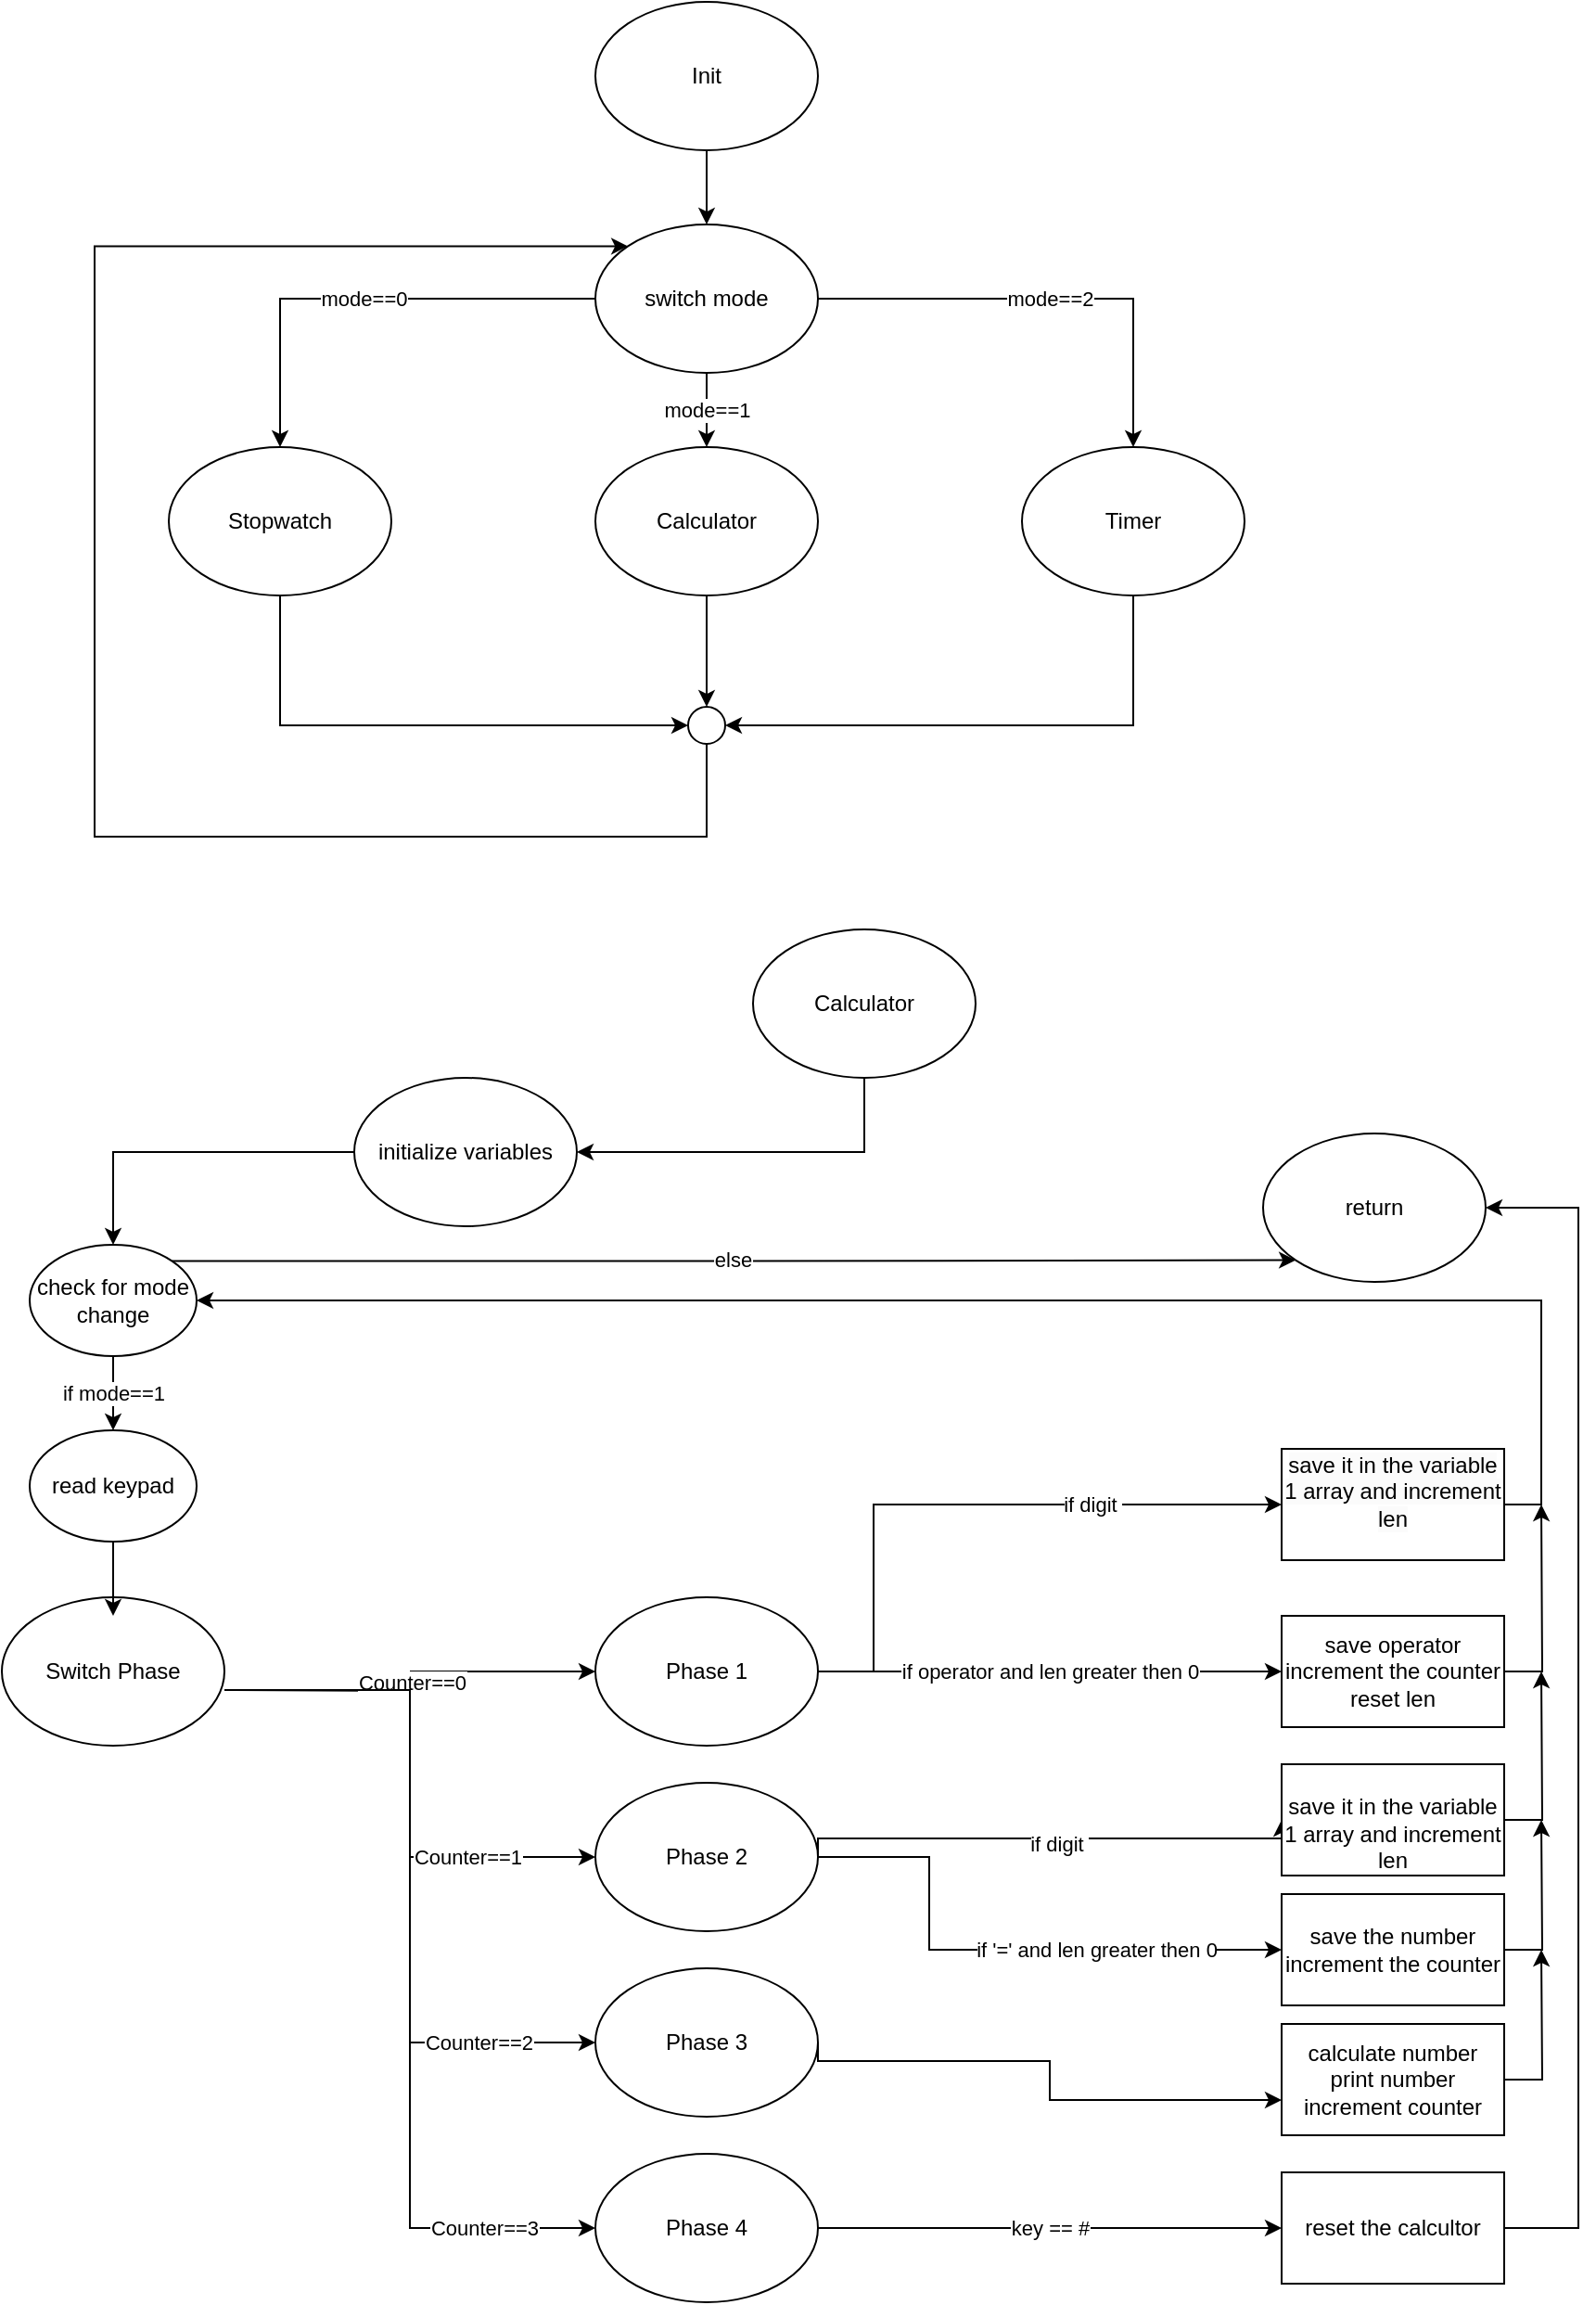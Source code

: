 <mxfile version="20.7.4" type="github"><diagram id="77W4f3BD5xBHwO88Eti_" name="Page-1"><mxGraphModel dx="651" dy="704" grid="1" gridSize="10" guides="1" tooltips="1" connect="1" arrows="1" fold="1" page="1" pageScale="1" pageWidth="850" pageHeight="1100" math="0" shadow="0"><root><mxCell id="0"/><mxCell id="1" parent="0"/><mxCell id="eg7OGDqjugm1QDnJoyaa-2" style="edgeStyle=orthogonalEdgeStyle;rounded=0;orthogonalLoop=1;jettySize=auto;html=1;" edge="1" parent="1" source="eg7OGDqjugm1QDnJoyaa-1" target="eg7OGDqjugm1QDnJoyaa-3"><mxGeometry relative="1" as="geometry"><mxPoint x="400" y="170" as="targetPoint"/></mxGeometry></mxCell><mxCell id="eg7OGDqjugm1QDnJoyaa-1" value="Init" style="ellipse;whiteSpace=wrap;html=1;" vertex="1" parent="1"><mxGeometry x="340" y="10" width="120" height="80" as="geometry"/></mxCell><mxCell id="eg7OGDqjugm1QDnJoyaa-4" value="mode==0" style="edgeStyle=orthogonalEdgeStyle;rounded=0;orthogonalLoop=1;jettySize=auto;html=1;entryX=0.5;entryY=0;entryDx=0;entryDy=0;" edge="1" parent="1" source="eg7OGDqjugm1QDnJoyaa-3" target="eg7OGDqjugm1QDnJoyaa-5"><mxGeometry relative="1" as="geometry"><mxPoint x="160" y="240" as="targetPoint"/></mxGeometry></mxCell><mxCell id="eg7OGDqjugm1QDnJoyaa-8" value="mode==1" style="edgeStyle=orthogonalEdgeStyle;rounded=0;orthogonalLoop=1;jettySize=auto;html=1;entryX=0.5;entryY=0;entryDx=0;entryDy=0;" edge="1" parent="1" source="eg7OGDqjugm1QDnJoyaa-3" target="eg7OGDqjugm1QDnJoyaa-6"><mxGeometry relative="1" as="geometry"/></mxCell><mxCell id="eg7OGDqjugm1QDnJoyaa-9" value="mode==2" style="edgeStyle=orthogonalEdgeStyle;rounded=0;orthogonalLoop=1;jettySize=auto;html=1;exitX=1;exitY=0.5;exitDx=0;exitDy=0;entryX=0.5;entryY=0;entryDx=0;entryDy=0;" edge="1" parent="1" source="eg7OGDqjugm1QDnJoyaa-3" target="eg7OGDqjugm1QDnJoyaa-7"><mxGeometry relative="1" as="geometry"/></mxCell><mxCell id="eg7OGDqjugm1QDnJoyaa-3" value="switch mode" style="ellipse;whiteSpace=wrap;html=1;" vertex="1" parent="1"><mxGeometry x="340" y="130" width="120" height="80" as="geometry"/></mxCell><mxCell id="eg7OGDqjugm1QDnJoyaa-10" style="edgeStyle=orthogonalEdgeStyle;rounded=0;orthogonalLoop=1;jettySize=auto;html=1;entryX=0;entryY=0.5;entryDx=0;entryDy=0;" edge="1" parent="1" source="eg7OGDqjugm1QDnJoyaa-5" target="eg7OGDqjugm1QDnJoyaa-13"><mxGeometry relative="1" as="geometry"><mxPoint x="170" y="400" as="targetPoint"/><Array as="points"><mxPoint x="170" y="400"/></Array></mxGeometry></mxCell><mxCell id="eg7OGDqjugm1QDnJoyaa-5" value="Stopwatch" style="ellipse;whiteSpace=wrap;html=1;" vertex="1" parent="1"><mxGeometry x="110" y="250" width="120" height="80" as="geometry"/></mxCell><mxCell id="eg7OGDqjugm1QDnJoyaa-11" style="edgeStyle=orthogonalEdgeStyle;rounded=0;orthogonalLoop=1;jettySize=auto;html=1;" edge="1" parent="1" source="eg7OGDqjugm1QDnJoyaa-6" target="eg7OGDqjugm1QDnJoyaa-13"><mxGeometry relative="1" as="geometry"><mxPoint x="400" y="370" as="targetPoint"/></mxGeometry></mxCell><mxCell id="eg7OGDqjugm1QDnJoyaa-6" value="Calculator" style="ellipse;whiteSpace=wrap;html=1;" vertex="1" parent="1"><mxGeometry x="340" y="250" width="120" height="80" as="geometry"/></mxCell><mxCell id="eg7OGDqjugm1QDnJoyaa-16" style="edgeStyle=orthogonalEdgeStyle;rounded=0;orthogonalLoop=1;jettySize=auto;html=1;exitX=0.5;exitY=1;exitDx=0;exitDy=0;entryX=1;entryY=0.5;entryDx=0;entryDy=0;" edge="1" parent="1" source="eg7OGDqjugm1QDnJoyaa-7" target="eg7OGDqjugm1QDnJoyaa-13"><mxGeometry relative="1" as="geometry"/></mxCell><mxCell id="eg7OGDqjugm1QDnJoyaa-7" value="Timer" style="ellipse;whiteSpace=wrap;html=1;" vertex="1" parent="1"><mxGeometry x="570" y="250" width="120" height="80" as="geometry"/></mxCell><mxCell id="eg7OGDqjugm1QDnJoyaa-15" style="edgeStyle=orthogonalEdgeStyle;rounded=0;orthogonalLoop=1;jettySize=auto;html=1;entryX=0;entryY=0;entryDx=0;entryDy=0;" edge="1" parent="1" source="eg7OGDqjugm1QDnJoyaa-13" target="eg7OGDqjugm1QDnJoyaa-3"><mxGeometry relative="1" as="geometry"><mxPoint x="70" y="40" as="targetPoint"/><Array as="points"><mxPoint x="400" y="460"/><mxPoint x="70" y="460"/><mxPoint x="70" y="142"/></Array></mxGeometry></mxCell><mxCell id="eg7OGDqjugm1QDnJoyaa-13" value="" style="ellipse;whiteSpace=wrap;html=1;" vertex="1" parent="1"><mxGeometry x="390" y="390" width="20" height="20" as="geometry"/></mxCell><mxCell id="eg7OGDqjugm1QDnJoyaa-19" style="edgeStyle=orthogonalEdgeStyle;rounded=0;orthogonalLoop=1;jettySize=auto;html=1;exitX=0.5;exitY=1;exitDx=0;exitDy=0;entryX=1;entryY=0.5;entryDx=0;entryDy=0;" edge="1" parent="1" source="eg7OGDqjugm1QDnJoyaa-17" target="eg7OGDqjugm1QDnJoyaa-20"><mxGeometry relative="1" as="geometry"><mxPoint x="170" y="770" as="targetPoint"/><Array as="points"/></mxGeometry></mxCell><mxCell id="eg7OGDqjugm1QDnJoyaa-17" value="Calculator" style="ellipse;whiteSpace=wrap;html=1;" vertex="1" parent="1"><mxGeometry x="425" y="510" width="120" height="80" as="geometry"/></mxCell><mxCell id="eg7OGDqjugm1QDnJoyaa-50" style="edgeStyle=orthogonalEdgeStyle;rounded=0;orthogonalLoop=1;jettySize=auto;html=1;exitX=0;exitY=0.5;exitDx=0;exitDy=0;" edge="1" parent="1" source="eg7OGDqjugm1QDnJoyaa-20" target="eg7OGDqjugm1QDnJoyaa-51"><mxGeometry relative="1" as="geometry"><mxPoint x="170.308" y="720" as="targetPoint"/></mxGeometry></mxCell><mxCell id="eg7OGDqjugm1QDnJoyaa-20" value="initialize variables" style="ellipse;whiteSpace=wrap;html=1;" vertex="1" parent="1"><mxGeometry x="210" y="590" width="120" height="80" as="geometry"/></mxCell><mxCell id="eg7OGDqjugm1QDnJoyaa-23" value="Counter==0" style="edgeStyle=orthogonalEdgeStyle;rounded=0;orthogonalLoop=1;jettySize=auto;html=1;exitX=1;exitY=0.5;exitDx=0;exitDy=0;" edge="1" parent="1" target="eg7OGDqjugm1QDnJoyaa-24"><mxGeometry relative="1" as="geometry"><mxPoint x="360" y="890" as="targetPoint"/><mxPoint x="140.0" y="920" as="sourcePoint"/></mxGeometry></mxCell><mxCell id="eg7OGDqjugm1QDnJoyaa-25" value="&lt;span style=&quot;color: rgb(0, 0, 0); font-family: Helvetica; font-size: 11px; font-style: normal; font-variant-ligatures: normal; font-variant-caps: normal; font-weight: 400; letter-spacing: normal; orphans: 2; text-align: center; text-indent: 0px; text-transform: none; widows: 2; word-spacing: 0px; -webkit-text-stroke-width: 0px; background-color: rgb(255, 255, 255); text-decoration-thickness: initial; text-decoration-style: initial; text-decoration-color: initial; float: none; display: inline !important;&quot;&gt;Counter==1&lt;/span&gt;" style="edgeStyle=orthogonalEdgeStyle;rounded=0;orthogonalLoop=1;jettySize=auto;html=1;exitX=1;exitY=0.5;exitDx=0;exitDy=0;" edge="1" parent="1" target="eg7OGDqjugm1QDnJoyaa-26"><mxGeometry x="0.524" relative="1" as="geometry"><mxPoint x="250" y="1060" as="targetPoint"/><mxPoint x="140.0" y="920" as="sourcePoint"/><Array as="points"><mxPoint x="240" y="920"/><mxPoint x="240" y="1010"/></Array><mxPoint as="offset"/></mxGeometry></mxCell><mxCell id="eg7OGDqjugm1QDnJoyaa-28" value="&lt;span style=&quot;color: rgb(0, 0, 0); font-family: Helvetica; font-size: 11px; font-style: normal; font-variant-ligatures: normal; font-variant-caps: normal; font-weight: 400; letter-spacing: normal; orphans: 2; text-align: center; text-indent: 0px; text-transform: none; widows: 2; word-spacing: 0px; -webkit-text-stroke-width: 0px; background-color: rgb(255, 255, 255); text-decoration-thickness: initial; text-decoration-style: initial; text-decoration-color: initial; float: none; display: inline !important;&quot;&gt;Counter==2&lt;/span&gt;" style="edgeStyle=orthogonalEdgeStyle;rounded=0;orthogonalLoop=1;jettySize=auto;html=1;exitX=1;exitY=0.5;exitDx=0;exitDy=0;entryX=0;entryY=0.5;entryDx=0;entryDy=0;" edge="1" parent="1" target="eg7OGDqjugm1QDnJoyaa-27"><mxGeometry x="0.677" relative="1" as="geometry"><mxPoint x="140.0" y="920" as="sourcePoint"/><Array as="points"><mxPoint x="240" y="920"/><mxPoint x="240" y="1110"/></Array><mxPoint as="offset"/></mxGeometry></mxCell><mxCell id="eg7OGDqjugm1QDnJoyaa-30" value="&lt;span style=&quot;color: rgb(0, 0, 0); font-family: Helvetica; font-size: 11px; font-style: normal; font-variant-ligatures: normal; font-variant-caps: normal; font-weight: 400; letter-spacing: normal; orphans: 2; text-align: center; text-indent: 0px; text-transform: none; widows: 2; word-spacing: 0px; -webkit-text-stroke-width: 0px; background-color: rgb(255, 255, 255); text-decoration-thickness: initial; text-decoration-style: initial; text-decoration-color: initial; float: none; display: inline !important;&quot;&gt;Counter==3&lt;/span&gt;" style="edgeStyle=orthogonalEdgeStyle;rounded=0;orthogonalLoop=1;jettySize=auto;html=1;exitX=1;exitY=0.5;exitDx=0;exitDy=0;entryX=0;entryY=0.5;entryDx=0;entryDy=0;" edge="1" parent="1" target="eg7OGDqjugm1QDnJoyaa-29"><mxGeometry x="0.756" relative="1" as="geometry"><mxPoint x="140.0" y="920" as="sourcePoint"/><Array as="points"><mxPoint x="240" y="920"/><mxPoint x="240" y="1210"/></Array><mxPoint as="offset"/></mxGeometry></mxCell><mxCell id="eg7OGDqjugm1QDnJoyaa-22" value="Switch Phase" style="ellipse;whiteSpace=wrap;html=1;" vertex="1" parent="1"><mxGeometry x="20" y="870" width="120" height="80" as="geometry"/></mxCell><mxCell id="eg7OGDqjugm1QDnJoyaa-33" value="if digit&amp;nbsp;" style="edgeStyle=orthogonalEdgeStyle;rounded=0;orthogonalLoop=1;jettySize=auto;html=1;entryX=0;entryY=0.5;entryDx=0;entryDy=0;exitX=1;exitY=0.5;exitDx=0;exitDy=0;" edge="1" parent="1" source="eg7OGDqjugm1QDnJoyaa-24" target="eg7OGDqjugm1QDnJoyaa-39"><mxGeometry x="0.398" relative="1" as="geometry"><mxPoint x="700" y="820" as="targetPoint"/><mxPoint x="480" y="900" as="sourcePoint"/><Array as="points"><mxPoint x="490" y="910"/><mxPoint x="490" y="820"/></Array><mxPoint as="offset"/></mxGeometry></mxCell><mxCell id="eg7OGDqjugm1QDnJoyaa-35" value="if operator and len greater then 0" style="edgeStyle=orthogonalEdgeStyle;rounded=0;orthogonalLoop=1;jettySize=auto;html=1;exitX=1;exitY=0.5;exitDx=0;exitDy=0;" edge="1" parent="1" source="eg7OGDqjugm1QDnJoyaa-24" target="eg7OGDqjugm1QDnJoyaa-40"><mxGeometry relative="1" as="geometry"><mxPoint x="700" y="910" as="targetPoint"/></mxGeometry></mxCell><mxCell id="eg7OGDqjugm1QDnJoyaa-24" value="Phase 1" style="ellipse;whiteSpace=wrap;html=1;" vertex="1" parent="1"><mxGeometry x="340" y="870" width="120" height="80" as="geometry"/></mxCell><mxCell id="eg7OGDqjugm1QDnJoyaa-37" value="&#10;&lt;span style=&quot;color: rgb(0, 0, 0); font-family: Helvetica; font-size: 11px; font-style: normal; font-variant-ligatures: normal; font-variant-caps: normal; font-weight: 400; letter-spacing: normal; orphans: 2; text-align: center; text-indent: 0px; text-transform: none; widows: 2; word-spacing: 0px; -webkit-text-stroke-width: 0px; background-color: rgb(255, 255, 255); text-decoration-thickness: initial; text-decoration-style: initial; text-decoration-color: initial; float: none; display: inline !important;&quot;&gt;if digit&amp;nbsp;&lt;/span&gt;&#10;&#10;" style="edgeStyle=orthogonalEdgeStyle;rounded=0;orthogonalLoop=1;jettySize=auto;html=1;exitX=1;exitY=0.5;exitDx=0;exitDy=0;entryX=0;entryY=0.5;entryDx=0;entryDy=0;" edge="1" parent="1" source="eg7OGDqjugm1QDnJoyaa-26" target="eg7OGDqjugm1QDnJoyaa-41"><mxGeometry x="0.037" y="-10" relative="1" as="geometry"><mxPoint x="700" y="1000" as="targetPoint"/><Array as="points"><mxPoint x="460" y="1000"/></Array><mxPoint as="offset"/></mxGeometry></mxCell><mxCell id="eg7OGDqjugm1QDnJoyaa-42" value="&lt;span style=&quot;color: rgb(0, 0, 0); font-family: Helvetica; font-size: 11px; font-style: normal; font-variant-ligatures: normal; font-variant-caps: normal; font-weight: 400; letter-spacing: normal; orphans: 2; text-align: center; text-indent: 0px; text-transform: none; widows: 2; word-spacing: 0px; -webkit-text-stroke-width: 0px; background-color: rgb(255, 255, 255); text-decoration-thickness: initial; text-decoration-style: initial; text-decoration-color: initial; float: none; display: inline !important;&quot;&gt;if '=' and len greater then 0&lt;/span&gt;" style="edgeStyle=orthogonalEdgeStyle;rounded=0;orthogonalLoop=1;jettySize=auto;html=1;exitX=1;exitY=0.5;exitDx=0;exitDy=0;" edge="1" parent="1" source="eg7OGDqjugm1QDnJoyaa-26" target="eg7OGDqjugm1QDnJoyaa-43"><mxGeometry x="0.333" relative="1" as="geometry"><mxPoint x="490" y="1060" as="targetPoint"/><Array as="points"><mxPoint x="520" y="1010"/><mxPoint x="520" y="1060"/></Array><mxPoint as="offset"/></mxGeometry></mxCell><mxCell id="eg7OGDqjugm1QDnJoyaa-26" value="Phase 2" style="ellipse;whiteSpace=wrap;html=1;" vertex="1" parent="1"><mxGeometry x="340" y="970" width="120" height="80" as="geometry"/></mxCell><mxCell id="eg7OGDqjugm1QDnJoyaa-44" style="edgeStyle=orthogonalEdgeStyle;rounded=0;orthogonalLoop=1;jettySize=auto;html=1;exitX=1;exitY=0.5;exitDx=0;exitDy=0;" edge="1" parent="1" source="eg7OGDqjugm1QDnJoyaa-27" target="eg7OGDqjugm1QDnJoyaa-45"><mxGeometry relative="1" as="geometry"><mxPoint x="670" y="1130" as="targetPoint"/><Array as="points"><mxPoint x="460" y="1120"/><mxPoint x="585" y="1120"/><mxPoint x="585" y="1141"/></Array></mxGeometry></mxCell><mxCell id="eg7OGDqjugm1QDnJoyaa-27" value="Phase 3" style="ellipse;whiteSpace=wrap;html=1;" vertex="1" parent="1"><mxGeometry x="340" y="1070" width="120" height="80" as="geometry"/></mxCell><mxCell id="eg7OGDqjugm1QDnJoyaa-46" value="key == #" style="edgeStyle=orthogonalEdgeStyle;rounded=0;orthogonalLoop=1;jettySize=auto;html=1;exitX=1;exitY=0.5;exitDx=0;exitDy=0;" edge="1" parent="1" source="eg7OGDqjugm1QDnJoyaa-29" target="eg7OGDqjugm1QDnJoyaa-47"><mxGeometry relative="1" as="geometry"><mxPoint x="700" y="1210" as="targetPoint"/></mxGeometry></mxCell><mxCell id="eg7OGDqjugm1QDnJoyaa-29" value="Phase 4" style="ellipse;whiteSpace=wrap;html=1;" vertex="1" parent="1"><mxGeometry x="340" y="1170" width="120" height="80" as="geometry"/></mxCell><mxCell id="eg7OGDqjugm1QDnJoyaa-32" style="edgeStyle=orthogonalEdgeStyle;rounded=0;orthogonalLoop=1;jettySize=auto;html=1;exitX=0.5;exitY=1;exitDx=0;exitDy=0;entryX=0.5;entryY=0;entryDx=0;entryDy=0;" edge="1" parent="1" source="eg7OGDqjugm1QDnJoyaa-31"><mxGeometry relative="1" as="geometry"><mxPoint x="80" y="880" as="targetPoint"/></mxGeometry></mxCell><mxCell id="eg7OGDqjugm1QDnJoyaa-31" value="read keypad" style="ellipse;whiteSpace=wrap;html=1;" vertex="1" parent="1"><mxGeometry x="35" y="780" width="90" height="60" as="geometry"/></mxCell><mxCell id="eg7OGDqjugm1QDnJoyaa-49" style="edgeStyle=orthogonalEdgeStyle;rounded=0;orthogonalLoop=1;jettySize=auto;html=1;exitX=1;exitY=0.5;exitDx=0;exitDy=0;entryX=1;entryY=0.5;entryDx=0;entryDy=0;" edge="1" parent="1" source="eg7OGDqjugm1QDnJoyaa-39" target="eg7OGDqjugm1QDnJoyaa-51"><mxGeometry relative="1" as="geometry"><mxPoint x="230" y="750" as="targetPoint"/></mxGeometry></mxCell><mxCell id="eg7OGDqjugm1QDnJoyaa-39" value="&#10;&lt;span style=&quot;color: rgb(0, 0, 0); font-family: Helvetica; font-size: 12px; font-style: normal; font-variant-ligatures: normal; font-variant-caps: normal; font-weight: 400; letter-spacing: normal; orphans: 2; text-align: center; text-indent: 0px; text-transform: none; widows: 2; word-spacing: 0px; -webkit-text-stroke-width: 0px; background-color: rgb(251, 251, 251); text-decoration-thickness: initial; text-decoration-style: initial; text-decoration-color: initial; float: none; display: inline !important;&quot;&gt;save it in the variable 1 array and increment len&lt;/span&gt;&#10;&#10;" style="rounded=0;whiteSpace=wrap;html=1;" vertex="1" parent="1"><mxGeometry x="710" y="790" width="120" height="60" as="geometry"/></mxCell><mxCell id="eg7OGDqjugm1QDnJoyaa-53" style="edgeStyle=orthogonalEdgeStyle;rounded=0;orthogonalLoop=1;jettySize=auto;html=1;exitX=1;exitY=0.5;exitDx=0;exitDy=0;" edge="1" parent="1" source="eg7OGDqjugm1QDnJoyaa-40"><mxGeometry relative="1" as="geometry"><mxPoint x="850.0" y="820" as="targetPoint"/></mxGeometry></mxCell><mxCell id="eg7OGDqjugm1QDnJoyaa-40" value="save operator&lt;br&gt;increment the counter&lt;br&gt;reset len" style="rounded=0;whiteSpace=wrap;html=1;" vertex="1" parent="1"><mxGeometry x="710" y="880" width="120" height="60" as="geometry"/></mxCell><mxCell id="eg7OGDqjugm1QDnJoyaa-54" style="edgeStyle=orthogonalEdgeStyle;rounded=0;orthogonalLoop=1;jettySize=auto;html=1;exitX=1;exitY=0.5;exitDx=0;exitDy=0;" edge="1" parent="1" source="eg7OGDqjugm1QDnJoyaa-41"><mxGeometry relative="1" as="geometry"><mxPoint x="850.0" y="910" as="targetPoint"/></mxGeometry></mxCell><mxCell id="eg7OGDqjugm1QDnJoyaa-41" value="&lt;br style=&quot;border-color: var(--border-color);&quot;&gt;&lt;span style=&quot;border-color: var(--border-color);&quot;&gt;save it in the variable 1 array and increment len&lt;/span&gt;" style="rounded=0;whiteSpace=wrap;html=1;" vertex="1" parent="1"><mxGeometry x="710" y="960" width="120" height="60" as="geometry"/></mxCell><mxCell id="eg7OGDqjugm1QDnJoyaa-55" style="edgeStyle=orthogonalEdgeStyle;rounded=0;orthogonalLoop=1;jettySize=auto;html=1;exitX=1;exitY=0.5;exitDx=0;exitDy=0;" edge="1" parent="1" source="eg7OGDqjugm1QDnJoyaa-43"><mxGeometry relative="1" as="geometry"><mxPoint x="850" y="990" as="targetPoint"/></mxGeometry></mxCell><mxCell id="eg7OGDqjugm1QDnJoyaa-43" value="save the number&lt;br&gt;increment the counter" style="rounded=0;whiteSpace=wrap;html=1;" vertex="1" parent="1"><mxGeometry x="710" y="1030" width="120" height="60" as="geometry"/></mxCell><mxCell id="eg7OGDqjugm1QDnJoyaa-56" style="edgeStyle=orthogonalEdgeStyle;rounded=0;orthogonalLoop=1;jettySize=auto;html=1;exitX=1;exitY=0.5;exitDx=0;exitDy=0;" edge="1" parent="1" source="eg7OGDqjugm1QDnJoyaa-45"><mxGeometry relative="1" as="geometry"><mxPoint x="850" y="1060" as="targetPoint"/></mxGeometry></mxCell><mxCell id="eg7OGDqjugm1QDnJoyaa-45" value="calculate number&lt;br&gt;print number&lt;br&gt;increment counter" style="rounded=0;whiteSpace=wrap;html=1;" vertex="1" parent="1"><mxGeometry x="710" y="1100" width="120" height="60" as="geometry"/></mxCell><mxCell id="eg7OGDqjugm1QDnJoyaa-48" style="edgeStyle=orthogonalEdgeStyle;rounded=0;orthogonalLoop=1;jettySize=auto;html=1;exitX=1;exitY=0.5;exitDx=0;exitDy=0;entryX=1;entryY=0.5;entryDx=0;entryDy=0;" edge="1" parent="1" source="eg7OGDqjugm1QDnJoyaa-47" target="eg7OGDqjugm1QDnJoyaa-58"><mxGeometry relative="1" as="geometry"><mxPoint x="880" y="650" as="targetPoint"/><Array as="points"><mxPoint x="870" y="1210"/><mxPoint x="870" y="660"/></Array></mxGeometry></mxCell><mxCell id="eg7OGDqjugm1QDnJoyaa-47" value="reset the calcultor" style="rounded=0;whiteSpace=wrap;html=1;" vertex="1" parent="1"><mxGeometry x="710" y="1180" width="120" height="60" as="geometry"/></mxCell><mxCell id="eg7OGDqjugm1QDnJoyaa-52" value="if mode==1" style="edgeStyle=orthogonalEdgeStyle;rounded=0;orthogonalLoop=1;jettySize=auto;html=1;exitX=0.5;exitY=1;exitDx=0;exitDy=0;entryX=0.5;entryY=0;entryDx=0;entryDy=0;" edge="1" parent="1" source="eg7OGDqjugm1QDnJoyaa-51" target="eg7OGDqjugm1QDnJoyaa-31"><mxGeometry relative="1" as="geometry"/></mxCell><mxCell id="eg7OGDqjugm1QDnJoyaa-57" value="else" style="edgeStyle=orthogonalEdgeStyle;rounded=0;orthogonalLoop=1;jettySize=auto;html=1;exitX=1;exitY=0;exitDx=0;exitDy=0;entryX=0;entryY=1;entryDx=0;entryDy=0;" edge="1" parent="1" source="eg7OGDqjugm1QDnJoyaa-51" target="eg7OGDqjugm1QDnJoyaa-58"><mxGeometry relative="1" as="geometry"><mxPoint x="650" y="688.615" as="targetPoint"/></mxGeometry></mxCell><mxCell id="eg7OGDqjugm1QDnJoyaa-51" value="check for mode change" style="ellipse;whiteSpace=wrap;html=1;" vertex="1" parent="1"><mxGeometry x="35" y="680" width="90" height="60" as="geometry"/></mxCell><mxCell id="eg7OGDqjugm1QDnJoyaa-58" value="return" style="ellipse;whiteSpace=wrap;html=1;" vertex="1" parent="1"><mxGeometry x="700" y="619.995" width="120" height="80" as="geometry"/></mxCell></root></mxGraphModel></diagram></mxfile>